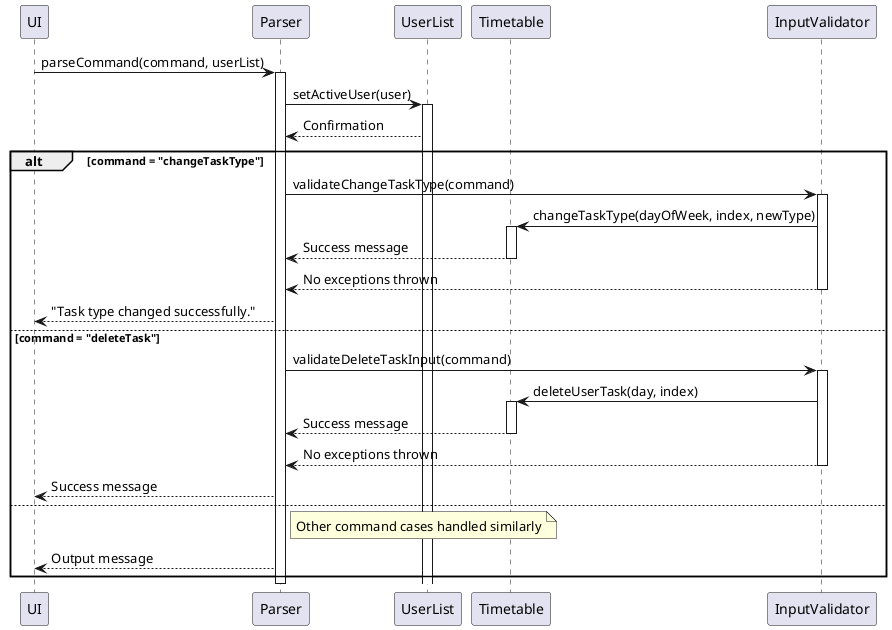 @startuml
participant UI
participant Parser
participant UserList
participant Timetable
participant InputValidator

UI -> Parser: parseCommand(command, userList)
activate Parser

Parser -> UserList: setActiveUser(user)
activate UserList
UserList --> Parser: Confirmation

alt command = "changeTaskType"
    Parser -> InputValidator: validateChangeTaskType(command)
    activate InputValidator
    InputValidator -> Timetable: changeTaskType(dayOfWeek, index, newType)
    activate Timetable
    Timetable --> Parser: Success message
    deactivate Timetable
    InputValidator --> Parser: No exceptions thrown
    deactivate InputValidator
    Parser --> UI: "Task type changed successfully."
else command = "deleteTask"
    Parser -> InputValidator: validateDeleteTaskInput(command)
    activate InputValidator
    InputValidator -> Timetable: deleteUserTask(day, index)
    activate Timetable
    Timetable --> Parser: Success message
    deactivate Timetable
    InputValidator --> Parser: No exceptions thrown
    deactivate InputValidator
    Parser --> UI: Success message
else
    note right of Parser
        Other command cases handled similarly
    end note
    Parser --> UI: Output message
end

deactivate Parser
@enduml
